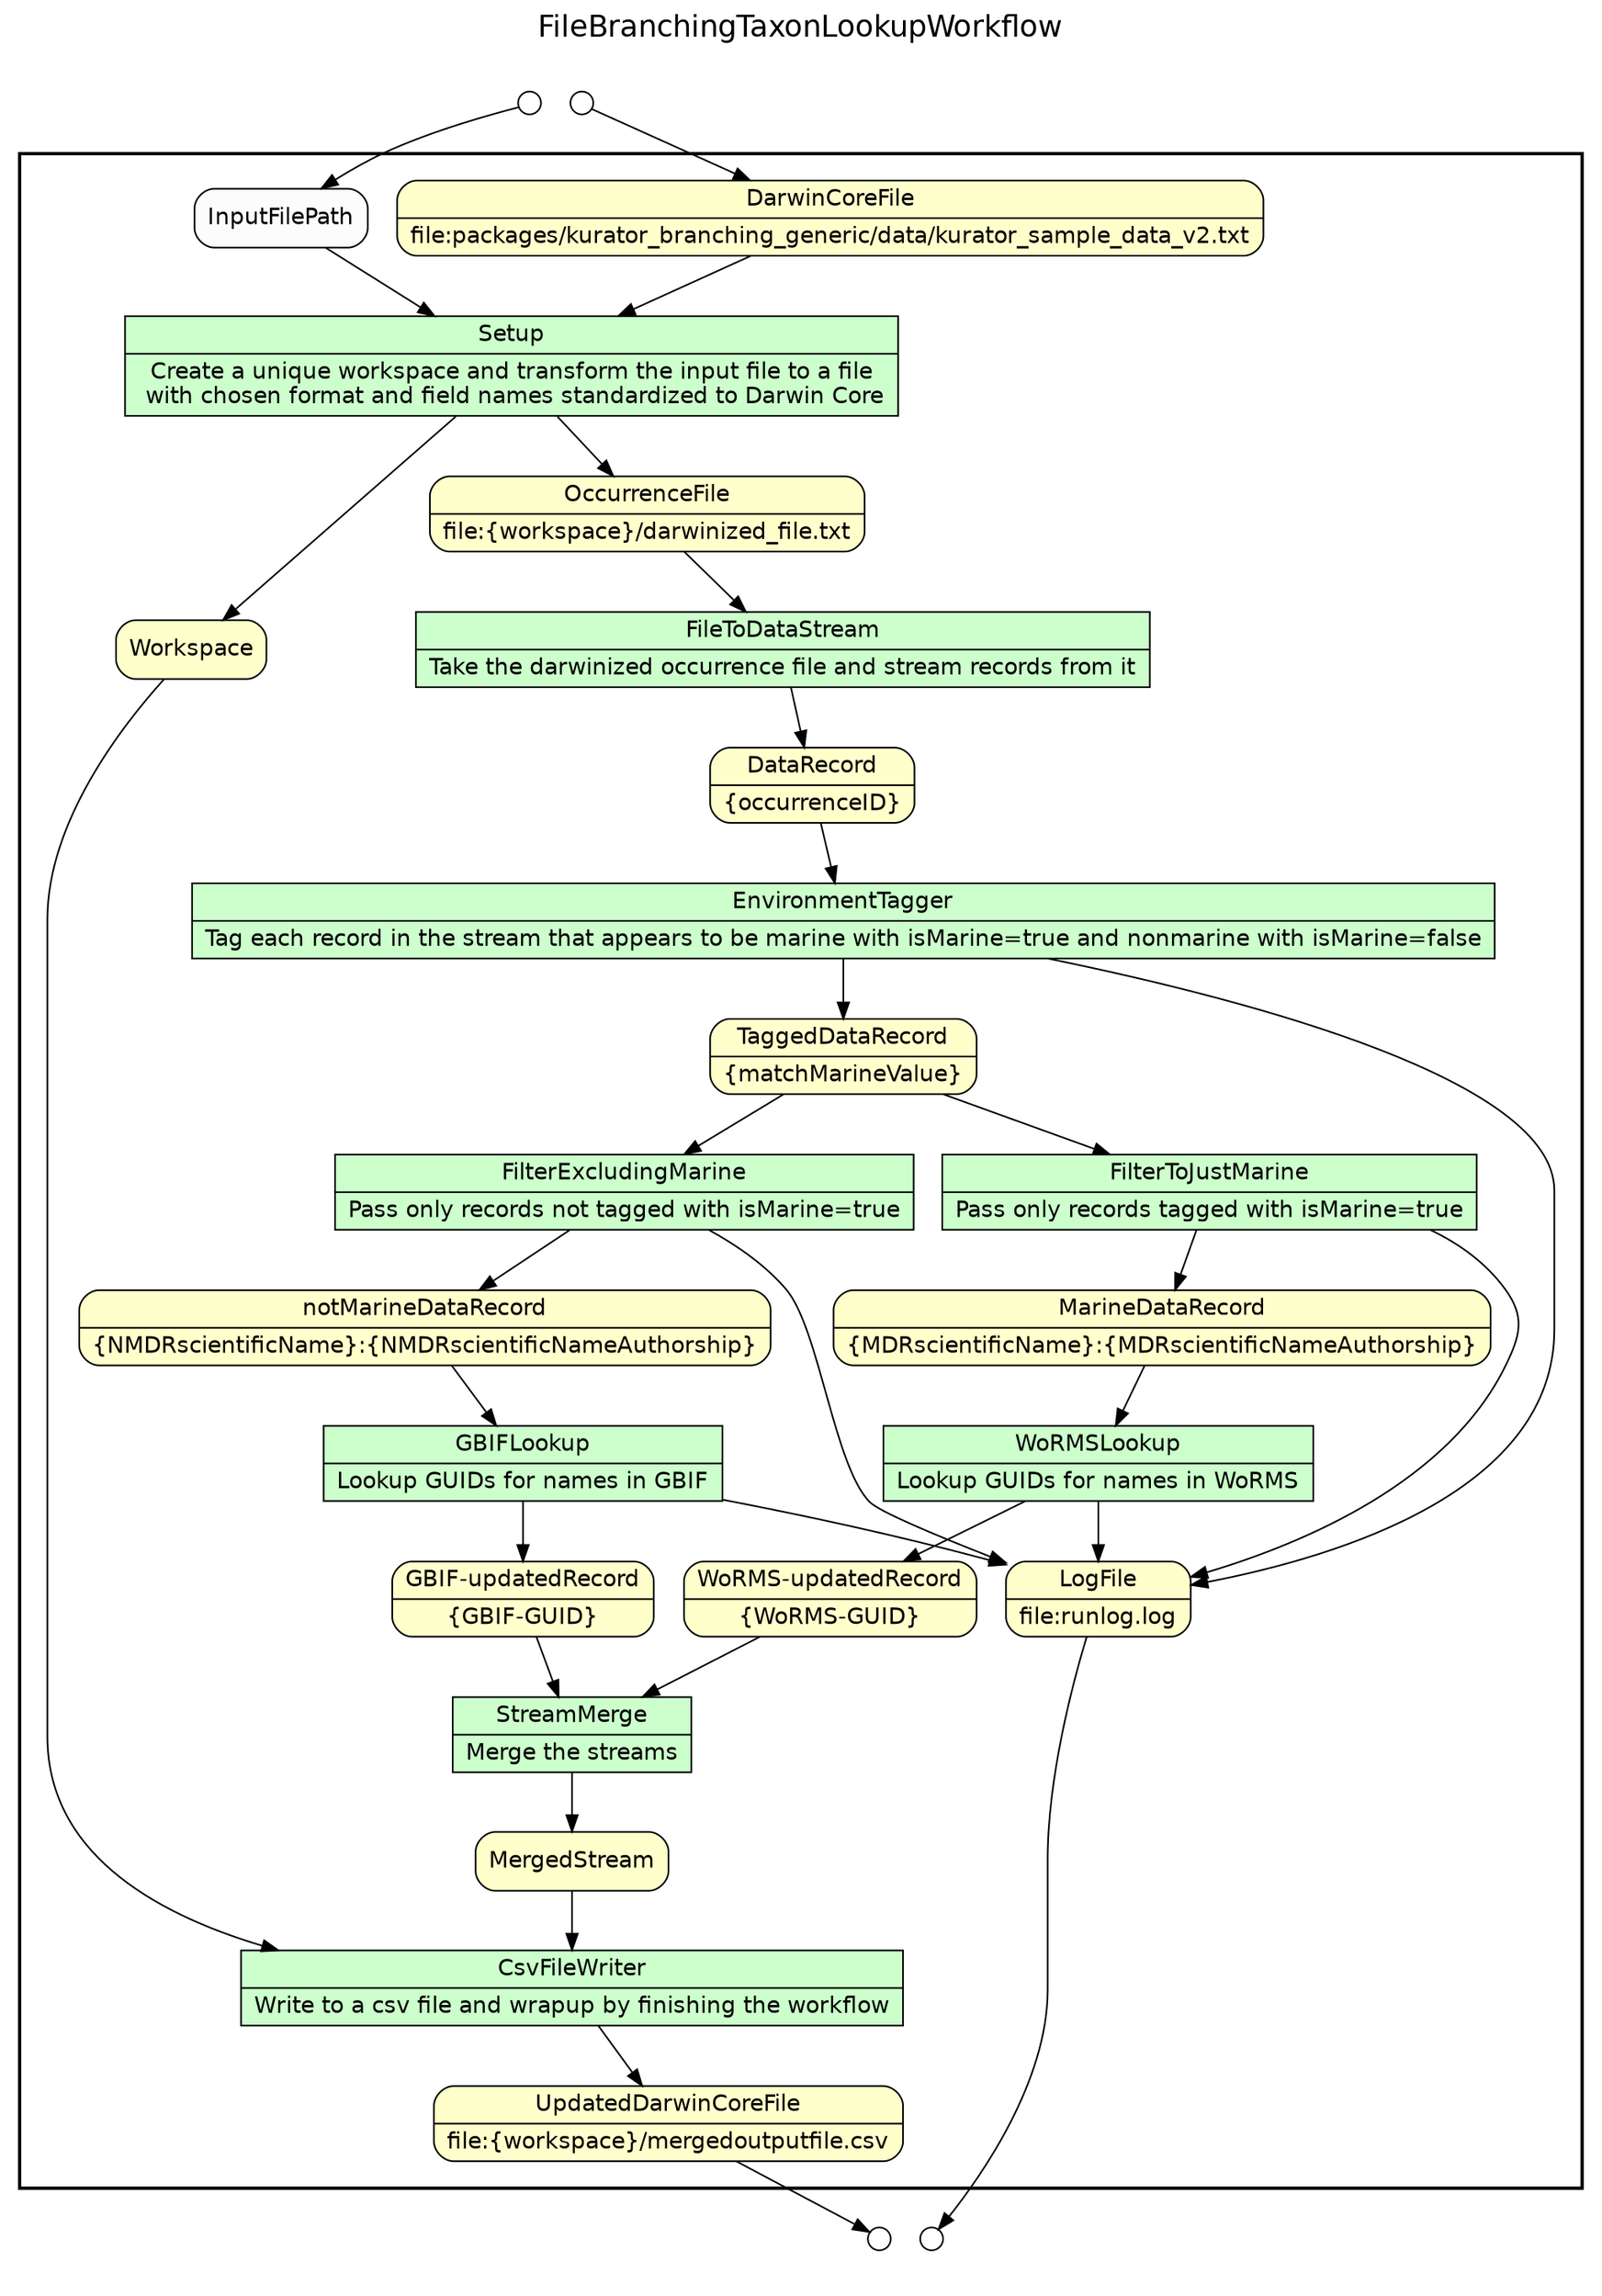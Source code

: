 
/* Start of top-level graph */
digraph Workflow {
rankdir=TB

/* Title for graph */
fontname=Helvetica; fontsize=18; labelloc=t
label=FileBranchingTaxonLookupWorkflow

/* Start of double cluster for drawing box around nodes in workflow */
subgraph cluster_workflow_box_outer { label=""; color=black; penwidth=2
subgraph cluster_workflow_box_inner { label=""; penwidth=0

/* Style for nodes representing atomic programs in workflow */
node[shape=box style=filled fillcolor="#CCFFCC" peripheries=1 fontname=Helvetica]

/* Nodes representing atomic programs in workflow */
Setup [shape=record rankdir=LR label="{<f0> Setup |<f1> Create a unique workspace and transform the input file to a file\n with chosen format and field names standardized to Darwin Core}"];
FileToDataStream [shape=record rankdir=LR label="{<f0> FileToDataStream |<f1> Take the darwinized occurrence file and stream records from it}"];
EnvironmentTagger [shape=record rankdir=LR label="{<f0> EnvironmentTagger |<f1> Tag each record in the stream that appears to be marine with isMarine=true and nonmarine with isMarine=false}"];
FilterToJustMarine [shape=record rankdir=LR label="{<f0> FilterToJustMarine |<f1> Pass only records tagged with isMarine=true}"];
FilterExcludingMarine [shape=record rankdir=LR label="{<f0> FilterExcludingMarine |<f1> Pass only records not tagged with isMarine=true}"];
WoRMSLookup [shape=record rankdir=LR label="{<f0> WoRMSLookup |<f1> Lookup GUIDs for names in WoRMS}"];
GBIFLookup [shape=record rankdir=LR label="{<f0> GBIFLookup |<f1> Lookup GUIDs for names in GBIF}"];
StreamMerge [shape=record rankdir=LR label="{<f0> StreamMerge |<f1> Merge the streams}"];
CsvFileWriter [shape=record rankdir=LR label="{<f0> CsvFileWriter |<f1> Write to a csv file and wrapup by finishing the workflow}"];

/* Style for nodes representing non-parameter data channels in workflow */
node[shape=box style="rounded,filled" fillcolor="#FFFFCC" peripheries=1 fontname=Helvetica]

/* Nodes for non-parameter data channels in workflow */
DarwinCoreFile [shape=record rankdir=LR label="{<f0> DarwinCoreFile |<f1> file\:packages/kurator_branching_generic/data/kurator_sample_data_v2.txt}"];
OccurrenceFile [shape=record rankdir=LR label="{<f0> OccurrenceFile |<f1> file\:\{workspace\}/darwinized_file.txt}"];
DataRecord [shape=record rankdir=LR label="{<f0> DataRecord |<f1> \{occurrenceID\}}"];
TaggedDataRecord [shape=record rankdir=LR label="{<f0> TaggedDataRecord |<f1> \{matchMarineValue\}}"];
MarineDataRecord [shape=record rankdir=LR label="{<f0> MarineDataRecord |<f1> \{MDRscientificName\}\:\{MDRscientificNameAuthorship\}}"];
notMarineDataRecord [shape=record rankdir=LR label="{<f0> notMarineDataRecord |<f1> \{NMDRscientificName\}\:\{NMDRscientificNameAuthorship\}}"];
"GBIF-updatedRecord" [shape=record rankdir=LR label="{<f0> GBIF-updatedRecord |<f1> \{GBIF-GUID\}}"];
"WoRMS-updatedRecord" [shape=record rankdir=LR label="{<f0> WoRMS-updatedRecord |<f1> \{WoRMS-GUID\}}"];
Workspace
MergedStream
UpdatedDarwinCoreFile [shape=record rankdir=LR label="{<f0> UpdatedDarwinCoreFile |<f1> file\:\{workspace\}/mergedoutputfile.csv}"];
LogFile [shape=record rankdir=LR label="{<f0> LogFile |<f1> file\:runlog.log}"];

/* Style for nodes representing parameter channels in workflow */
node[shape=box style="rounded,filled" fillcolor="#FCFCFC" peripheries=1 fontname=Helvetica]

/* Nodes representing parameter channels in workflow */
InputFilePath

/* Edges representing connections between programs and channels */
Setup -> Workspace
Setup -> OccurrenceFile
InputFilePath -> Setup
DarwinCoreFile -> Setup
FileToDataStream -> DataRecord
OccurrenceFile -> FileToDataStream
EnvironmentTagger -> LogFile
EnvironmentTagger -> TaggedDataRecord
DataRecord -> EnvironmentTagger
FilterToJustMarine -> LogFile
FilterToJustMarine -> MarineDataRecord
TaggedDataRecord -> FilterToJustMarine
FilterExcludingMarine -> LogFile
FilterExcludingMarine -> notMarineDataRecord
TaggedDataRecord -> FilterExcludingMarine
WoRMSLookup -> "WoRMS-updatedRecord"
WoRMSLookup -> LogFile
MarineDataRecord -> WoRMSLookup
GBIFLookup -> "GBIF-updatedRecord"
GBIFLookup -> LogFile
notMarineDataRecord -> GBIFLookup
StreamMerge -> MergedStream
"GBIF-updatedRecord" -> StreamMerge
"WoRMS-updatedRecord" -> StreamMerge
CsvFileWriter -> UpdatedDarwinCoreFile
Workspace -> CsvFileWriter
MergedStream -> CsvFileWriter

/* End of double cluster for drawing box around nodes in workflow */
}}

/* Hidden double-cluster for grouping workflow input ports */
subgraph cluster_input_ports_group_outer { label=""; penwidth=0
subgraph cluster_input_ports_group_inner { label=""; penwidth=0

/* Style for nodes representing workflow input ports */
node[shape=circle style="rounded,filled" fillcolor="#FFFFFF" peripheries=1 fontname=Helvetica width=0.2]

/* Nodes representing workflow input ports */
InputFilePath_input_port [label=""]
DarwinCoreFile_input_port [label=""]

/* End of double-cluster for grouping workflow input ports */
}}

/* Hidden double-cluster for grouping workflow output ports */
subgraph cluster_output_ports_group_outer { label=""; penwidth=0
subgraph cluster_output_ports_group_inner { label=""; penwidth=0

/* Style for nodes representing workflow output ports */
node[shape=circle style="rounded,filled" fillcolor="#FFFFFF" peripheries=1 fontname=Helvetica width=0.2]

/* Nodes representing workflow output ports */
UpdatedDarwinCoreFile_output_port [label=""]
LogFile_output_port [label=""]

/* End of double-cluster for grouping workflow output ports */
}}

/* Edges from input ports to channels */
InputFilePath_input_port -> InputFilePath
DarwinCoreFile_input_port -> DarwinCoreFile

/* Edges from channels to output ports */
UpdatedDarwinCoreFile -> UpdatedDarwinCoreFile_output_port
LogFile -> LogFile_output_port

/* End of top-level graph */
}
